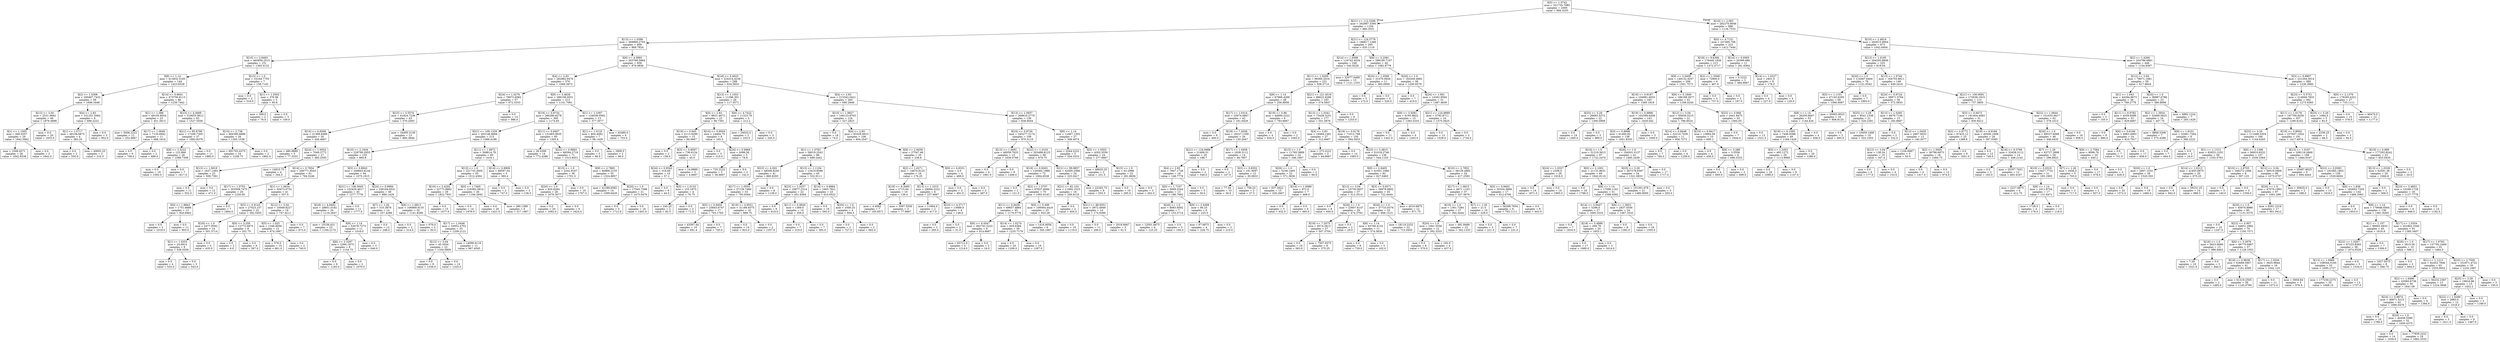 digraph Tree {
node [shape=box] ;
0 [label="X[5] <= 1.0742\nmse = 331735.7985\nsamples = 2000\nvalue = 994.3255"] ;
1 [label="X[21] <= 112.5296\nmse = 342887.3395\nsamples = 1104\nvalue = 880.3551"] ;
0 -> 1 [labeldistance=2.5, labelangle=45, headlabel="True"] ;
2 [label="X[13] <= 1.0396\nmse = 369869.2703\nsamples = 809\nvalue = 969.7824"] ;
1 -> 2 ;
3 [label="X[10] <= 2.8493\nmse = 465856.2515\nsamples = 151\nvalue = 1365.0132"] ;
2 -> 3 ;
4 [label="X[8] <= 1.14\nmse = 413832.5183\nsamples = 144\nvalue = 1423.6528"] ;
3 -> 4 ;
5 [label="X[2] <= 1.5308\nmse = 200467.7432\nsamples = 58\nvalue = 1696.3448"] ;
4 -> 5 ;
6 [label="X[12] <= 3.04\nmse = 2531.0662\nsamples = 49\nvalue = 1879.4898"] ;
5 -> 6 ;
7 [label="X[1] <= 1.1005\nmse = 940.0357\nsamples = 29\nvalue = 1842.5862"] ;
6 -> 7 ;
8 [label="mse = 1048.4571\nsamples = 26\nvalue = 1842.6538"] ;
7 -> 8 ;
9 [label="mse = 0.0\nsamples = 3\nvalue = 1842.0"] ;
7 -> 9 ;
10 [label="mse = 0.0\nsamples = 20\nvalue = 1933.0"] ;
6 -> 10 ;
11 [label="X[4] <= 2.83\nmse = 101251.5062\nsamples = 9\nvalue = 699.2222"] ;
5 -> 11 ;
12 [label="X[1] <= 1.0717\nmse = 48106.6875\nsamples = 4\nvalue = 383.25"] ;
11 -> 12 ;
13 [label="mse = 0.0\nsamples = 2\nvalue = 550.0"] ;
12 -> 13 ;
14 [label="mse = 40602.25\nsamples = 2\nvalue = 216.5"] ;
12 -> 14 ;
15 [label="mse = 0.0\nsamples = 5\nvalue = 952.0"] ;
11 -> 15 ;
16 [label="X[14] <= 0.8641\nmse = 473756.9113\nsamples = 86\nvalue = 1239.7442"] ;
4 -> 16 ;
17 [label="X[1] <= 1.088\nmse = 49105.8034\nsamples = 23\nvalue = 451.3913"] ;
16 -> 17 ;
18 [label="mse = 5006.2222\nsamples = 12\nvalue = 252.6667"] ;
17 -> 18 ;
19 [label="X[17] <= 1.0649\nmse = 7134.6942\nsamples = 11\nvalue = 668.1818"] ;
17 -> 19 ;
20 [label="mse = 0.0\nsamples = 9\nvalue = 708.0"] ;
19 -> 20 ;
21 [label="mse = 0.0\nsamples = 2\nvalue = 489.0"] ;
19 -> 21 ;
22 [label="X[23] <= 4.3669\nmse = 319055.9612\nsamples = 63\nvalue = 1527.5556"] ;
16 -> 22 ;
23 [label="X[21] <= 95.8799\nmse = 17206.7305\nsamples = 37\nvalue = 1683.8378"] ;
22 -> 23 ;
24 [label="X[9] <= 2.4222\nmse = 122.966\nsamples = 26\nvalue = 1598.7308"] ;
23 -> 24 ;
25 [label="mse = 0.0\nsamples = 19\nvalue = 1592.0"] ;
24 -> 25 ;
26 [label="mse = 0.0\nsamples = 7\nvalue = 1617.0"] ;
24 -> 26 ;
27 [label="mse = 0.0\nsamples = 11\nvalue = 1885.0"] ;
23 -> 27 ;
28 [label="X[10] <= 2.736\nmse = 664390.6686\nsamples = 26\nvalue = 1305.1538"] ;
22 -> 28 ;
29 [label="mse = 691763.4375\nsamples = 24\nvalue = 1258.75"] ;
28 -> 29 ;
30 [label="mse = 0.0\nsamples = 2\nvalue = 1862.0"] ;
28 -> 30 ;
31 [label="X[15] <= 1.0\nmse = 10164.7755\nsamples = 7\nvalue = 158.7143"] ;
3 -> 31 ;
32 [label="mse = 0.0\nsamples = 2\nvalue = 316.0"] ;
31 -> 32 ;
33 [label="X[1] <= 1.0502\nmse = 376.96\nsamples = 5\nvalue = 95.8"] ;
31 -> 33 ;
34 [label="mse = 289.0\nsamples = 2\nvalue = 76.0"] ;
33 -> 34 ;
35 [label="mse = 0.0\nsamples = 3\nvalue = 109.0"] ;
33 -> 35 ;
36 [label="X[6] <= 4.0993\nmse = 303768.5964\nsamples = 658\nvalue = 879.0836"] ;
2 -> 36 ;
37 [label="X[4] <= 2.83\nmse = 282862.9476\nsamples = 370\nvalue = 1069.3973"] ;
36 -> 37 ;
38 [label="X[24] <= 1.0276\nmse = 78672.6082\nsamples = 57\nvalue = 672.3333"] ;
37 -> 38 ;
39 [label="X[23] <= 5.5574\nmse = 61824.7236\nsamples = 43\nvalue = 570.2093"] ;
38 -> 39 ;
40 [label="X[14] <= 0.9268\nmse = 21368.8489\nsamples = 30\nvalue = 444.4667"] ;
39 -> 40 ;
41 [label="mse = 480.8889\nsamples = 3\nvalue = 77.3333"] ;
40 -> 41 ;
42 [label="X[24] <= 1.0054\nmse = 7049.3772\nsamples = 27\nvalue = 485.2593"] ;
40 -> 42 ;
43 [label="X[13] <= 1.0619\nmse = 1637.1493\nsamples = 23\nvalue = 509.7391"] ;
42 -> 43 ;
44 [label="mse = 0.0\nsamples = 11\nvalue = 552.0"] ;
43 -> 44 ;
45 [label="mse = 0.0\nsamples = 12\nvalue = 471.0"] ;
43 -> 45 ;
46 [label="mse = 14910.75\nsamples = 4\nvalue = 344.5"] ;
42 -> 46 ;
47 [label="mse = 34495.3136\nsamples = 13\nvalue = 860.3846"] ;
39 -> 47 ;
48 [label="mse = 0.0\nsamples = 14\nvalue = 986.0"] ;
38 -> 48 ;
49 [label="X[9] <= 3.4628\nmse = 286108.0031\nsamples = 313\nvalue = 1141.7061"] ;
37 -> 49 ;
50 [label="X[19] <= 0.9734\nmse = 266280.6278\nsamples = 300\nvalue = 1174.83"] ;
49 -> 50 ;
51 [label="X[21] <= 109.1329\nmse = 293146.8666\nsamples = 215\nvalue = 1088.4186"] ;
50 -> 51 ;
52 [label="X[10] <= 2.1834\nmse = 228799.2955\nsamples = 155\nvalue = 960.8"] ;
51 -> 52 ;
53 [label="X[14] <= 0.7854\nmse = 206771.9543\nsamples = 61\nvalue = 784.5246"] ;
52 -> 53 ;
54 [label="X[17] <= 1.0753\nmse = 203508.7475\nsamples = 20\nvalue = 1250.95"] ;
53 -> 54 ;
55 [label="X[0] <= 1.8843\nmse = 1751.6686\nsamples = 13\nvalue = 920.8462"] ;
54 -> 55 ;
56 [label="mse = 0.0\nsamples = 2\nvalue = 1019.0"] ;
55 -> 56 ;
57 [label="mse = 0.0\nsamples = 11\nvalue = 903.0"] ;
55 -> 57 ;
58 [label="mse = 0.0\nsamples = 7\nvalue = 1864.0"] ;
54 -> 58 ;
59 [label="X[1] <= 1.0634\nmse = 50473.0732\nsamples = 41\nvalue = 557.0"] ;
53 -> 59 ;
60 [label="X[3] <= 0.9143\nmse = 27023.157\nsamples = 22\nvalue = 392.5455"] ;
59 -> 60 ;
61 [label="X[20] <= 1.0\nmse = 2477.9592\nsamples = 14\nvalue = 501.5714"] ;
60 -> 61 ;
62 [label="X[1] <= 1.0353\nmse = 24.6914\nsamples = 9\nvalue = 538.5556"] ;
61 -> 62 ;
63 [label="mse = 0.0\nsamples = 4\nvalue = 533.0"] ;
62 -> 63 ;
64 [label="mse = 0.0\nsamples = 5\nvalue = 543.0"] ;
62 -> 64 ;
65 [label="mse = 0.0\nsamples = 5\nvalue = 435.0"] ;
61 -> 65 ;
66 [label="X[0] <= 3.259\nmse = 12772.6875\nsamples = 8\nvalue = 201.75"] ;
60 -> 66 ;
67 [label="mse = 0.0\nsamples = 2\nvalue = 6.0"] ;
66 -> 67 ;
68 [label="mse = 0.0\nsamples = 6\nvalue = 267.0"] ;
66 -> 68 ;
69 [label="X[12] <= 3.04\nmse = 10049.8227\nsamples = 19\nvalue = 747.4211"] ;
59 -> 69 ;
70 [label="X[5] <= 1.025\nmse = 1346.8056\nsamples = 12\nvalue = 674.1667"] ;
69 -> 70 ;
71 [label="mse = 576.0\nsamples = 10\nvalue = 661.0"] ;
70 -> 71 ;
72 [label="mse = 0.0\nsamples = 2\nvalue = 740.0"] ;
70 -> 72 ;
73 [label="mse = 0.0\nsamples = 7\nvalue = 873.0"] ;
69 -> 73 ;
74 [label="X[3] <= 0.8943\nmse = 209843.8144\nsamples = 94\nvalue = 1075.1915"] ;
52 -> 74 ;
75 [label="X[21] <= 106.5645\nmse = 102429.4617\nsamples = 45\nvalue = 1277.7778"] ;
74 -> 75 ;
76 [label="X[18] <= 4.8492\nmse = 28851.0182\nsamples = 34\nvalue = 1116.2647"] ;
75 -> 76 ;
77 [label="mse = 10156.431\nsamples = 23\nvalue = 1164.2174"] ;
76 -> 77 ;
78 [label="X[8] <= 1.14\nmse = 53078.7273\nsamples = 11\nvalue = 1016.0"] ;
76 -> 78 ;
79 [label="X[6] <= 2.3297\nmse = 2394.1875\nsamples = 8\nvalue = 1154.75"] ;
78 -> 79 ;
80 [label="mse = 0.0\nsamples = 6\nvalue = 1183.0"] ;
79 -> 80 ;
81 [label="mse = 0.0\nsamples = 2\nvalue = 1070.0"] ;
79 -> 81 ;
82 [label="mse = 0.0\nsamples = 3\nvalue = 646.0"] ;
78 -> 82 ;
83 [label="mse = 0.0\nsamples = 11\nvalue = 1777.0"] ;
75 -> 83 ;
84 [label="X[24] <= 0.9994\nmse = 236184.6531\nsamples = 49\nvalue = 889.1429"] ;
74 -> 84 ;
85 [label="X[7] <= 1.26\nmse = 533.3878\nsamples = 14\nvalue = 257.4286"] ;
84 -> 85 ;
86 [label="mse = 0.0\nsamples = 12\nvalue = 248.0"] ;
85 -> 86 ;
87 [label="mse = 0.0\nsamples = 2\nvalue = 314.0"] ;
85 -> 87 ;
88 [label="X[6] <= 1.6813\nmse = 106969.9135\nsamples = 35\nvalue = 1141.8286"] ;
84 -> 88 ;
89 [label="mse = 676.0\nsamples = 2\nvalue = 30.0"] ;
88 -> 89 ;
90 [label="X[17] <= 1.0448\nmse = 33952.4702\nsamples = 33\nvalue = 1209.2121"] ;
88 -> 90 ;
91 [label="X[12] <= 3.04\nmse = 45.3554\nsamples = 22\nvalue = 1330.0909"] ;
90 -> 91 ;
92 [label="mse = 0.0\nsamples = 8\nvalue = 1339.0"] ;
91 -> 92 ;
93 [label="mse = 0.0\nsamples = 14\nvalue = 1325.0"] ;
91 -> 93 ;
94 [label="mse = 14096.6116\nsamples = 11\nvalue = 967.4545"] ;
90 -> 94 ;
95 [label="X[11] <= 1.0872\nmse = 308614.79\nsamples = 60\nvalue = 1418.1"] ;
51 -> 95 ;
96 [label="X[15] <= 1.0\nmse = 221733.3005\nsamples = 55\nvalue = 1512.4364"] ;
95 -> 96 ;
97 [label="X[10] <= 2.4292\nmse = 22773.8882\nsamples = 29\nvalue = 1822.7931"] ;
96 -> 97 ;
98 [label="mse = 0.0\nsamples = 15\nvalue = 1677.0"] ;
97 -> 98 ;
99 [label="mse = 0.0\nsamples = 14\nvalue = 1979.0"] ;
97 -> 99 ;
100 [label="X[0] <= 1.7465\nmse = 216382.5814\nsamples = 26\nvalue = 1166.2692"] ;
96 -> 100 ;
101 [label="mse = 0.0\nsamples = 20\nvalue = 1421.0"] ;
100 -> 101 ;
102 [label="mse = 390.1389\nsamples = 6\nvalue = 317.1667"] ;
100 -> 102 ;
103 [label="X[14] <= 0.8906\nmse = 89597.04\nsamples = 5\nvalue = 380.4"] ;
95 -> 103 ;
104 [label="mse = 0.0\nsamples = 2\nvalue = 747.0"] ;
103 -> 104 ;
105 [label="mse = 0.0\nsamples = 3\nvalue = 136.0"] ;
103 -> 105 ;
106 [label="X[11] <= 0.9407\nmse = 131665.0635\nsamples = 85\nvalue = 1393.4"] ;
50 -> 106 ;
107 [label="mse = 26.5306\nsamples = 14\nvalue = 772.4286"] ;
106 -> 107 ;
108 [label="X[22] <= 0.9683\nmse = 66594.2718\nsamples = 71\nvalue = 1515.8451"] ;
106 -> 108 ;
109 [label="X[15] <= 1.0\nmse = 2242.9167\nsamples = 36\nvalue = 1701.5"] ;
108 -> 109 ;
110 [label="X[20] <= 1.0\nmse = 820.8284\nsamples = 26\nvalue = 1676.3077"] ;
109 -> 110 ;
111 [label="mse = 0.0\nsamples = 20\nvalue = 1692.0"] ;
110 -> 111 ;
112 [label="mse = 0.0\nsamples = 6\nvalue = 1624.0"] ;
110 -> 112 ;
113 [label="mse = 0.0\nsamples = 10\nvalue = 1767.0"] ;
109 -> 113 ;
114 [label="X[9] <= 2.7865\nmse = 60866.2155\nsamples = 35\nvalue = 1324.8857"] ;
108 -> 114 ;
115 [label="mse = 41289.6582\nsamples = 14\nvalue = 1099.6429"] ;
114 -> 115 ;
116 [label="X[20] <= 1.0\nmse = 17545.7596\nsamples = 21\nvalue = 1475.0476"] ;
114 -> 116 ;
117 [label="mse = 0.0\nsamples = 5\nvalue = 1712.0"] ;
116 -> 117 ;
118 [label="mse = 0.0\nsamples = 16\nvalue = 1401.0"] ;
116 -> 118 ;
119 [label="X[1] <= 1.1097\nmse = 134038.0592\nsamples = 13\nvalue = 377.3077"] ;
49 -> 119 ;
120 [label="X[1] <= 1.0133\nmse = 804.4082\nsamples = 7\nvalue = 98.1429"] ;
119 -> 120 ;
121 [label="mse = 0.0\nsamples = 5\nvalue = 99.0"] ;
120 -> 121 ;
122 [label="mse = 2809.0\nsamples = 2\nvalue = 96.0"] ;
120 -> 122 ;
123 [label="mse = 92480.0\nsamples = 6\nvalue = 703.0"] ;
119 -> 123 ;
124 [label="X[18] <= 5.4625\nmse = 224314.4236\nsamples = 288\nvalue = 634.5833"] ;
36 -> 124 ;
125 [label="X[13] <= 1.1053\nmse = 11296.301\nsamples = 28\nvalue = 117.3571"] ;
124 -> 125 ;
126 [label="X[4] <= 2.83\nmse = 8931.4972\nsamples = 23\nvalue = 96.7391"] ;
125 -> 126 ;
127 [label="X[19] <= 0.945\nmse = 2113.9289\nsamples = 15\nvalue = 60.0667"] ;
126 -> 127 ;
128 [label="mse = 0.0\nsamples = 2\nvalue = 158.0"] ;
127 -> 128 ;
129 [label="X[3] <= 0.8597\nmse = 736.6154\nsamples = 13\nvalue = 45.0"] ;
127 -> 129 ;
130 [label="X[24] <= 0.9542\nmse = 318.69\nsamples = 10\nvalue = 57.1"] ;
129 -> 130 ;
131 [label="mse = 0.0\nsamples = 6\nvalue = 44.0"] ;
130 -> 131 ;
132 [label="X[5] <= 1.0133\nmse = 153.1875\nsamples = 4\nvalue = 76.75"] ;
130 -> 132 ;
133 [label="mse = 240.25\nsamples = 2\nvalue = 82.5"] ;
132 -> 133 ;
134 [label="mse = 0.0\nsamples = 2\nvalue = 71.0"] ;
132 -> 134 ;
135 [label="mse = 14.8889\nsamples = 3\nvalue = 4.6667"] ;
129 -> 135 ;
136 [label="X[14] <= 0.9054\nmse = 14464.75\nsamples = 8\nvalue = 165.5"] ;
126 -> 136 ;
137 [label="mse = 0.0\nsamples = 3\nvalue = 310.0"] ;
136 -> 137 ;
138 [label="X[24] <= 0.9968\nmse = 3098.56\nsamples = 5\nvalue = 78.8"] ;
136 -> 138 ;
139 [label="mse = 720.2222\nsamples = 3\nvalue = 36.6667"] ;
138 -> 139 ;
140 [label="mse = 9.0\nsamples = 2\nvalue = 142.0"] ;
138 -> 140 ;
141 [label="X[6] <= 4.7422\nmse = 11223.76\nsamples = 5\nvalue = 212.2"] ;
125 -> 141 ;
142 [label="mse = 24025.0\nsamples = 2\nvalue = 163.0"] ;
141 -> 142 ;
143 [label="mse = 0.0\nsamples = 3\nvalue = 245.0"] ;
141 -> 143 ;
144 [label="X[4] <= 2.83\nmse = 215342.0421\nsamples = 260\nvalue = 690.2846"] ;
124 -> 144 ;
145 [label="X[10] <= 1.9827\nmse = 106123.6703\nsamples = 124\nvalue = 527.2823"] ;
144 -> 145 ;
146 [label="mse = 0.0\nsamples = 18\nvalue = 74.0"] ;
145 -> 146 ;
147 [label="X[4] <= 2.83\nmse = 83329.6615\nsamples = 106\nvalue = 604.2547"] ;
145 -> 147 ;
148 [label="X[1] <= 1.0783\nmse = 58019.2543\nsamples = 86\nvalue = 689.2442"] ;
147 -> 148 ;
149 [label="X[23] <= 4.002\nmse = 48508.8245\nsamples = 41\nvalue = 860.8293"] ;
148 -> 149 ;
150 [label="X[17] <= 1.0555\nmse = 37129.7466\nsamples = 33\nvalue = 793.6364"] ;
149 -> 150 ;
151 [label="X[5] <= 0.9454\nmse = 25843.6747\nsamples = 17\nvalue = 703.1765"] ;
150 -> 151 ;
152 [label="mse = 43597.44\nsamples = 10\nvalue = 691.4"] ;
151 -> 152 ;
153 [label="mse = 0.0\nsamples = 7\nvalue = 720.0"] ;
151 -> 153 ;
154 [label="X[19] <= 0.9551\nmse = 31188.9375\nsamples = 16\nvalue = 889.75"] ;
150 -> 154 ;
155 [label="mse = 0.0\nsamples = 14\nvalue = 823.0"] ;
154 -> 155 ;
156 [label="mse = 0.0\nsamples = 2\nvalue = 1357.0"] ;
154 -> 156 ;
157 [label="mse = 0.0\nsamples = 8\nvalue = 1138.0"] ;
149 -> 157 ;
158 [label="X[13] <= 1.1104\nmse = 15419.8588\nsamples = 45\nvalue = 532.9111"] ;
148 -> 158 ;
159 [label="X[23] <= 1.0257\nmse = 16877.2314\nsamples = 22\nvalue = 451.6364"] ;
158 -> 159 ;
160 [label="mse = 0.0\nsamples = 8\nvalue = 619.0"] ;
159 -> 160 ;
161 [label="X[11] <= 0.9926\nmse = 1369.0\nsamples = 14\nvalue = 356.0"] ;
159 -> 161 ;
162 [label="mse = 0.0\nsamples = 7\nvalue = 319.0"] ;
161 -> 162 ;
163 [label="mse = 0.0\nsamples = 7\nvalue = 393.0"] ;
161 -> 163 ;
164 [label="X[14] <= 0.8884\nmse = 1663.7921\nsamples = 23\nvalue = 610.6522"] ;
158 -> 164 ;
165 [label="mse = 0.0\nsamples = 19\nvalue = 593.0"] ;
164 -> 165 ;
166 [label="X[20] <= 1.0\nmse = 1056.25\nsamples = 4\nvalue = 694.5"] ;
164 -> 166 ;
167 [label="mse = 0.0\nsamples = 2\nvalue = 727.0"] ;
166 -> 167 ;
168 [label="mse = 0.0\nsamples = 2\nvalue = 662.0"] ;
166 -> 168 ;
169 [label="X[9] <= 2.9459\nmse = 27547.46\nsamples = 20\nvalue = 238.8"] ;
147 -> 169 ;
170 [label="X[2] <= 1.6271\nmse = 14870.8125\nsamples = 16\nvalue = 176.25"] ;
169 -> 170 ;
171 [label="X[18] <= 8.3065\nmse = 2715.64\nsamples = 10\nvalue = 139.4"] ;
170 -> 171 ;
172 [label="mse = 4.4082\nsamples = 7\nvalue = 165.8571"] ;
171 -> 172 ;
173 [label="mse = 3597.5556\nsamples = 3\nvalue = 77.6667"] ;
171 -> 173 ;
174 [label="X[13] <= 1.1015\nmse = 29094.2222\nsamples = 6\nvalue = 237.6667"] ;
170 -> 174 ;
175 [label="mse = 11664.0\nsamples = 2\nvalue = 417.0"] ;
174 -> 175 ;
176 [label="X[23] <= 4.5717\nmse = 13689.0\nsamples = 4\nvalue = 148.0"] ;
174 -> 176 ;
177 [label="mse = 0.0\nsamples = 2\nvalue = 265.0"] ;
176 -> 177 ;
178 [label="mse = 0.0\nsamples = 2\nvalue = 31.0"] ;
176 -> 178 ;
179 [label="X[0] <= 4.8331\nmse = 4.0\nsamples = 4\nvalue = 489.0"] ;
169 -> 179 ;
180 [label="mse = 0.0\nsamples = 2\nvalue = 491.0"] ;
179 -> 180 ;
181 [label="mse = 0.0\nsamples = 2\nvalue = 487.0"] ;
179 -> 181 ;
182 [label="X[13] <= 1.0937\nmse = 268610.2776\nsamples = 136\nvalue = 838.9044"] ;
144 -> 182 ;
183 [label="X[24] <= 0.9726\nmse = 245277.5174\nsamples = 109\nvalue = 970.3119"] ;
182 -> 183 ;
184 [label="X[13] <= 1.0691\nmse = 46059.7633\nsamples = 13\nvalue = 1639.0769"] ;
183 -> 184 ;
185 [label="mse = 0.0\nsamples = 4\nvalue = 1961.0"] ;
184 -> 185 ;
186 [label="mse = 0.0\nsamples = 9\nvalue = 1496.0"] ;
184 -> 186 ;
187 [label="X[22] <= 1.0103\nmse = 203488.8125\nsamples = 96\nvalue = 879.75"] ;
183 -> 187 ;
188 [label="X[19] <= 0.9263\nmse = 120562.1989\nsamples = 72\nvalue = 1064.6528"] ;
187 -> 188 ;
189 [label="mse = 0.0\nsamples = 2\nvalue = 121.0"] ;
188 -> 189 ;
190 [label="X[2] <= 1.5707\nmse = 97837.6084\nsamples = 70\nvalue = 1091.6143"] ;
188 -> 190 ;
191 [label="X[11] <= 0.9436\nmse = 69657.4884\nsamples = 45\nvalue = 1179.5778"] ;
190 -> 191 ;
192 [label="X[6] <= 4.5047\nmse = 362742.2222\nsamples = 6\nvalue = 814.6667"] ;
191 -> 192 ;
193 [label="mse = 65712.0\nsamples = 4\nvalue = 1214.0"] ;
192 -> 193 ;
194 [label="mse = 0.0\nsamples = 2\nvalue = 16.0"] ;
192 -> 194 ;
195 [label="X[14] <= 1.0274\nmse = 929.6384\nsamples = 39\nvalue = 1235.7179"] ;
191 -> 195 ;
196 [label="mse = 0.0\nsamples = 20\nvalue = 1206.0"] ;
195 -> 196 ;
197 [label="mse = 0.0\nsamples = 19\nvalue = 1267.0"] ;
195 -> 197 ;
198 [label="X[0] <= 5.499\nmse = 109564.4416\nsamples = 25\nvalue = 933.28"] ;
190 -> 198 ;
199 [label="mse = 1416.8056\nsamples = 6\nvalue = 345.1667"] ;
198 -> 199 ;
200 [label="mse = 0.0\nsamples = 19\nvalue = 1119.0"] ;
198 -> 200 ;
201 [label="X[21] <= 99.9857\nmse = 42000.2066\nsamples = 24\nvalue = 325.0417"] ;
187 -> 201 ;
202 [label="X[21] <= 82.103\nmse = 11994.1523\nsamples = 16\nvalue = 209.8125"] ;
201 -> 202 ;
203 [label="mse = 0.0\nsamples = 2\nvalue = 454.0"] ;
202 -> 203 ;
204 [label="X[21] <= 88.6551\nmse = 3972.4949\nsamples = 14\nvalue = 174.9286"] ;
202 -> 204 ;
205 [label="mse = 0.0\nsamples = 11\nvalue = 206.0"] ;
204 -> 205 ;
206 [label="mse = 2018.6667\nsamples = 3\nvalue = 61.0"] ;
204 -> 206 ;
207 [label="mse = 22345.75\nsamples = 8\nvalue = 555.5"] ;
201 -> 207 ;
208 [label="X[8] <= 1.14\nmse = 11667.1303\nsamples = 27\nvalue = 308.4074"] ;
182 -> 208 ;
209 [label="mse = 2544.2222\nsamples = 3\nvalue = 554.3333"] ;
208 -> 209 ;
210 [label="X[5] <= 1.0503\nmse = 4302.5556\nsamples = 24\nvalue = 277.6667"] ;
208 -> 210 ;
211 [label="mse = 48620.25\nsamples = 2\nvalue = 231.5"] ;
210 -> 211 ;
212 [label="X[15] <= 1.0\nmse = 62.2996\nsamples = 22\nvalue = 281.8636"] ;
210 -> 212 ;
213 [label="mse = 0.0\nsamples = 19\nvalue = 285.0"] ;
212 -> 213 ;
214 [label="mse = 0.0\nsamples = 3\nvalue = 262.0"] ;
212 -> 214 ;
215 [label="X[21] <= 124.5778\nmse = 186817.1366\nsamples = 295\nvalue = 635.1119"] ;
1 -> 215 ;
216 [label="X[14] <= 1.0596\nmse = 116742.4534\nsamples = 246\nvalue = 545.9228"] ;
215 -> 216 ;
217 [label="X[11] <= 1.0209\nmse = 99360.2016\nsamples = 231\nvalue = 508.5714"] ;
216 -> 217 ;
218 [label="X[8] <= 1.14\nmse = 67968.4266\nsamples = 48\nvalue = 256.8958"] ;
217 -> 218 ;
219 [label="X[17] <= 1.0314\nmse = 25974.0867\nsamples = 42\nvalue = 181.6429"] ;
218 -> 219 ;
220 [label="mse = 0.0\nsamples = 8\nvalue = 400.0"] ;
219 -> 220 ;
221 [label="X[18] <= 7.4556\nmse = 18227.1358\nsamples = 34\nvalue = 130.2647"] ;
219 -> 221 ;
222 [label="X[21] <= 124.0986\nmse = 21406.51\nsamples = 20\nvalue = 188.7"] ;
221 -> 222 ;
223 [label="X[4] <= 2.83\nmse = 7847.1728\nsamples = 18\nvalue = 148.7778"] ;
222 -> 223 ;
224 [label="X[0] <= 1.7107\nmse = 5669.2544\nsamples = 13\nvalue = 186.7692"] ;
223 -> 224 ;
225 [label="X[26] <= 1.0\nmse = 8083.9592\nsamples = 7\nvalue = 153.5714"] ;
224 -> 225 ;
226 [label="mse = 12001.6875\nsamples = 4\nvalue = 123.25"] ;
225 -> 226 ;
227 [label="mse = 0.0\nsamples = 3\nvalue = 194.0"] ;
225 -> 227 ;
228 [label="X[9] <= 2.4368\nmse = 66.25\nsamples = 6\nvalue = 225.5"] ;
224 -> 228 ;
229 [label="mse = 67.6875\nsamples = 4\nvalue = 228.75"] ;
228 -> 229 ;
230 [label="mse = 0.0\nsamples = 2\nvalue = 219.0"] ;
228 -> 230 ;
231 [label="mse = 0.0\nsamples = 5\nvalue = 50.0"] ;
223 -> 231 ;
232 [label="mse = 0.0\nsamples = 2\nvalue = 548.0"] ;
222 -> 232 ;
233 [label="X[17] <= 1.0458\nmse = 1838.3112\nsamples = 14\nvalue = 46.7857"] ;
221 -> 233 ;
234 [label="mse = 0.0\nsamples = 2\nvalue = 147.0"] ;
233 -> 234 ;
235 [label="X[3] <= 0.8352\nmse = 191.9097\nsamples = 12\nvalue = 30.0833"] ;
233 -> 235 ;
236 [label="mse = 77.44\nsamples = 10\nvalue = 30.6"] ;
235 -> 236 ;
237 [label="mse = 756.25\nsamples = 2\nvalue = 27.5"] ;
235 -> 237 ;
238 [label="X[19] <= 0.96\nmse = 44800.2222\nsamples = 6\nvalue = 783.6667"] ;
218 -> 238 ;
239 [label="mse = 0.0\nsamples = 4\nvalue = 634.0"] ;
238 -> 239 ;
240 [label="mse = 0.0\nsamples = 2\nvalue = 1083.0"] ;
238 -> 240 ;
241 [label="X[21] <= 121.4516\nmse = 86622.4286\nsamples = 183\nvalue = 574.5847"] ;
217 -> 241 ;
242 [label="X[13] <= 1.0341\nmse = 73428.3101\nsamples = 177\nvalue = 551.5876"] ;
241 -> 242 ;
243 [label="X[4] <= 2.83\nmse = 19484.1481\nsamples = 27\nvalue = 312.6667"] ;
242 -> 243 ;
244 [label="X[15] <= 1.0\nmse = 11785.3889\nsamples = 24\nvalue = 346.1667"] ;
243 -> 244 ;
245 [label="X[26] <= 1.0\nmse = 5238.1405\nsamples = 22\nvalue = 371.3636"] ;
244 -> 245 ;
246 [label="mse = 837.2622\nsamples = 15\nvalue = 326.2667"] ;
245 -> 246 ;
247 [label="X[14] <= 1.0089\nmse = 972.0\nsamples = 7\nvalue = 468.0"] ;
245 -> 247 ;
248 [label="mse = 0.0\nsamples = 3\nvalue = 432.0"] ;
247 -> 248 ;
249 [label="mse = 0.0\nsamples = 4\nvalue = 495.0"] ;
247 -> 249 ;
250 [label="mse = 0.0\nsamples = 2\nvalue = 69.0"] ;
244 -> 250 ;
251 [label="mse = 272.2222\nsamples = 3\nvalue = 44.6667"] ;
243 -> 251 ;
252 [label="X[19] <= 0.9176\nmse = 71013.788\nsamples = 150\nvalue = 594.5933"] ;
242 -> 252 ;
253 [label="mse = 0.0\nsamples = 14\nvalue = 1085.0"] ;
252 -> 253 ;
254 [label="X[23] <= 3.4815\nmse = 51018.2746\nsamples = 136\nvalue = 544.1103"] ;
252 -> 254 ;
255 [label="X[9] <= 2.8405\nmse = 41931.1066\nsamples = 82\nvalue = 627.6463"] ;
254 -> 255 ;
256 [label="X[12] <= 3.04\nmse = 23730.0657\nsamples = 37\nvalue = 512.3514"] ;
255 -> 256 ;
257 [label="mse = 0.0\nsamples = 8\nvalue = 650.0"] ;
256 -> 257 ;
258 [label="X[26] <= 1.0\nmse = 23607.6147\nsamples = 29\nvalue = 474.3793"] ;
256 -> 258 ;
259 [label="X[18] <= 7.2075\nmse = 9574.3813\nsamples = 27\nvalue = 507.3704"] ;
258 -> 259 ;
260 [label="mse = 0.0\nsamples = 19\nvalue = 563.0"] ;
259 -> 260 ;
261 [label="mse = 7507.9375\nsamples = 8\nvalue = 375.25"] ;
259 -> 261 ;
262 [label="mse = 0.0\nsamples = 2\nvalue = 29.0"] ;
258 -> 262 ;
263 [label="X[3] <= 0.9371\nmse = 36979.9802\nsamples = 45\nvalue = 722.4444"] ;
255 -> 263 ;
264 [label="X[26] <= 1.0\nmse = 37733.0376\nsamples = 33\nvalue = 668.1515"] ;
263 -> 264 ;
265 [label="X[8] <= 1.14\nmse = 63766.4132\nsamples = 11\nvalue = 574.3636"] ;
264 -> 265 ;
266 [label="mse = 0.0\nsamples = 8\nvalue = 729.0"] ;
265 -> 266 ;
267 [label="mse = 0.0\nsamples = 3\nvalue = 162.0"] ;
265 -> 267 ;
268 [label="mse = 18119.2252\nsamples = 22\nvalue = 715.0455"] ;
264 -> 268 ;
269 [label="mse = 4510.6875\nsamples = 12\nvalue = 871.75"] ;
263 -> 269 ;
270 [label="X[10] <= 2.7852\nmse = 38129.4883\nsamples = 54\nvalue = 417.2593"] ;
254 -> 270 ;
271 [label="X[17] <= 1.0815\nmse = 4671.1103\nsamples = 37\nvalue = 327.5676"] ;
270 -> 271 ;
272 [label="X[16] <= 1.0\nmse = 1361.7284\nsamples = 27\nvalue = 364.4444"] ;
271 -> 272 ;
273 [label="X[20] <= 1.0\nmse = 1061.5556\nsamples = 12\nvalue = 392.3333"] ;
272 -> 273 ;
274 [label="mse = 0.0\nsamples = 8\nvalue = 370.0"] ;
273 -> 274 ;
275 [label="mse = 192.0\nsamples = 4\nvalue = 437.0"] ;
273 -> 275 ;
276 [label="mse = 481.8489\nsamples = 15\nvalue = 342.1333"] ;
272 -> 276 ;
277 [label="X[7] <= 1.26\nmse = 21.0\nsamples = 10\nvalue = 228.0"] ;
271 -> 277 ;
278 [label="mse = 0.0\nsamples = 3\nvalue = 221.0"] ;
277 -> 278 ;
279 [label="mse = 0.0\nsamples = 7\nvalue = 231.0"] ;
277 -> 279 ;
280 [label="X[3] <= 0.9402\nmse = 55334.3668\nsamples = 17\nvalue = 612.4706"] ;
270 -> 280 ;
281 [label="mse = 56298.7654\nsamples = 9\nvalue = 763.1111"] ;
280 -> 281 ;
282 [label="mse = 0.0\nsamples = 8\nvalue = 443.0"] ;
280 -> 282 ;
283 [label="mse = 0.0\nsamples = 6\nvalue = 1253.0"] ;
241 -> 283 ;
284 [label="mse = 32077.0489\nsamples = 15\nvalue = 1121.1333"] ;
216 -> 284 ;
285 [label="X[9] <= 3.2581\nmse = 298190.7197\nsamples = 49\nvalue = 1082.8776"] ;
215 -> 285 ;
286 [label="X[24] <= 1.0569\nmse = 31070.0826\nsamples = 11\nvalue = 365.0909"] ;
285 -> 286 ;
287 [label="mse = 0.0\nsamples = 5\nvalue = 172.0"] ;
286 -> 287 ;
288 [label="mse = 0.0\nsamples = 6\nvalue = 526.0"] ;
286 -> 288 ;
289 [label="X[20] <= 1.0\nmse = 183200.4882\nsamples = 38\nvalue = 1290.6579"] ;
285 -> 289 ;
290 [label="mse = 0.0\nsamples = 7\nvalue = 419.0"] ;
289 -> 290 ;
291 [label="X[24] <= 1.061\nmse = 14262.9594\nsamples = 31\nvalue = 1487.4839"] ;
289 -> 291 ;
292 [label="X[9] <= 3.5081\nmse = 6195.9822\nsamples = 15\nvalue = 1393.5333"] ;
291 -> 292 ;
293 [label="mse = 0.0\nsamples = 11\nvalue = 1441.0"] ;
292 -> 293 ;
294 [label="mse = 0.0\nsamples = 4\nvalue = 1263.0"] ;
292 -> 294 ;
295 [label="X[21] <= 124.9889\nmse = 5792.8711\nsamples = 16\nvalue = 1575.5625"] ;
291 -> 295 ;
296 [label="mse = 0.0\nsamples = 13\nvalue = 1539.0"] ;
295 -> 296 ;
297 [label="mse = 0.0\nsamples = 3\nvalue = 1734.0"] ;
295 -> 297 ;
298 [label="X[10] <= 2.063\nmse = 282270.9046\nsamples = 896\nvalue = 1134.7533"] ;
0 -> 298 [labeldistance=2.5, labelangle=-45, headlabel="False"] ;
299 [label="X[0] <= 4.7151\nmse = 237495.706\nsamples = 223\nvalue = 1412.7444"] ;
298 -> 299 ;
300 [label="X[18] <= 9.6306\nmse = 176440.1926\nsamples = 212\nvalue = 1472.4717"] ;
299 -> 300 ;
301 [label="X[9] <= 3.0409\nmse = 149152.4557\nsamples = 206\nvalue = 1501.7573"] ;
300 -> 301 ;
302 [label="X[19] <= 0.9187\nmse = 104981.6033\nsamples = 165\nvalue = 1585.1818"] ;
301 -> 302 ;
303 [label="X[25] <= 3.29\nmse = 26683.5372\nsamples = 22\nvalue = 1300.0909"] ;
302 -> 303 ;
304 [label="mse = 0.0\nsamples = 19\nvalue = 1365.0"] ;
303 -> 304 ;
305 [label="mse = 0.0\nsamples = 3\nvalue = 889.0"] ;
303 -> 305 ;
306 [label="X[19] <= 0.9896\nmse = 102599.6206\nsamples = 143\nvalue = 1629.042"] ;
302 -> 306 ;
307 [label="X[3] <= 0.8998\nmse = 91460.82\nsamples = 138\nvalue = 1651.8333"] ;
306 -> 307 ;
308 [label="X[16] <= 1.0\nmse = 31219.3615\nsamples = 97\nvalue = 1722.2474"] ;
307 -> 308 ;
309 [label="X[24] <= 1.0327\nmse = 2209.0\nsamples = 28\nvalue = 1918.0"] ;
308 -> 309 ;
310 [label="mse = 0.0\nsamples = 14\nvalue = 1871.0"] ;
309 -> 310 ;
311 [label="mse = 0.0\nsamples = 14\nvalue = 1965.0"] ;
309 -> 311 ;
312 [label="X[0] <= 2.1001\nmse = 21131.8631\nsamples = 69\nvalue = 1642.8116"] ;
308 -> 312 ;
313 [label="mse = 0.0\nsamples = 18\nvalue = 1798.0"] ;
312 -> 313 ;
314 [label="X[8] <= 1.14\nmse = 17090.1161\nsamples = 51\nvalue = 1588.0392"] ;
312 -> 314 ;
315 [label="X[14] <= 0.9447\nmse = 5296.0\nsamples = 27\nvalue = 1695.3333"] ;
314 -> 315 ;
316 [label="mse = 0.0\nsamples = 7\nvalue = 1816.0"] ;
315 -> 316 ;
317 [label="X[18] <= 5.4886\nmse = 269.79\nsamples = 20\nvalue = 1653.1"] ;
315 -> 317 ;
318 [label="mse = 0.0\nsamples = 17\nvalue = 1660.0"] ;
317 -> 318 ;
319 [label="mse = 0.0\nsamples = 3\nvalue = 1614.0"] ;
317 -> 319 ;
320 [label="X[6] <= 1.3653\nmse = 2837.5556\nsamples = 24\nvalue = 1467.3333"] ;
314 -> 320 ;
321 [label="mse = 0.0\nsamples = 8\nvalue = 1392.0"] ;
320 -> 321 ;
322 [label="mse = 0.0\nsamples = 16\nvalue = 1505.0"] ;
320 -> 322 ;
323 [label="X[26] <= 1.0\nmse = 194501.0137\nsamples = 41\nvalue = 1485.2439"] ;
307 -> 323 ;
324 [label="X[25] <= 3.29\nmse = 267278.6597\nsamples = 24\nvalue = 1321.0833"] ;
323 -> 324 ;
325 [label="mse = 101361.678\nsamples = 21\nvalue = 1480.8095"] ;
324 -> 325 ;
326 [label="mse = 0.0\nsamples = 3\nvalue = 203.0"] ;
324 -> 326 ;
327 [label="mse = 0.0\nsamples = 17\nvalue = 1717.0"] ;
323 -> 327 ;
328 [label="mse = 0.0\nsamples = 5\nvalue = 1000.0"] ;
306 -> 328 ;
329 [label="X[6] <= 5.1849\nmse = 186188.2677\nsamples = 41\nvalue = 1166.0244"] ;
301 -> 329 ;
330 [label="X[12] <= 3.04\nmse = 65656.5215\nsamples = 21\nvalue = 786.9524"] ;
329 -> 330 ;
331 [label="X[14] <= 0.8448\nmse = 52210.7438\nsamples = 11\nvalue = 956.7273"] ;
330 -> 331 ;
332 [label="mse = 0.0\nsamples = 7\nvalue = 784.0"] ;
331 -> 332 ;
333 [label="mse = 0.0\nsamples = 4\nvalue = 1259.0"] ;
331 -> 333 ;
334 [label="X[19] <= 0.9417\nmse = 13864.56\nsamples = 10\nvalue = 600.2"] ;
330 -> 334 ;
335 [label="mse = 0.0\nsamples = 4\nvalue = 456.0"] ;
334 -> 335 ;
336 [label="X[9] <= 3.288\nmse = 3.5556\nsamples = 6\nvalue = 696.3333"] ;
334 -> 336 ;
337 [label="mse = 0.0\nsamples = 4\nvalue = 695.0"] ;
336 -> 337 ;
338 [label="mse = 0.0\nsamples = 2\nvalue = 699.0"] ;
336 -> 338 ;
339 [label="X[22] <= 0.968\nmse = 3441.8475\nsamples = 20\nvalue = 1564.05"] ;
329 -> 339 ;
340 [label="mse = 0.0\nsamples = 7\nvalue = 1644.0"] ;
339 -> 340 ;
341 [label="mse = 0.0\nsamples = 13\nvalue = 1521.0"] ;
339 -> 341 ;
342 [label="X[2] <= 1.5568\nmse = 72900.0\nsamples = 6\nvalue = 467.0"] ;
300 -> 342 ;
343 [label="mse = 0.0\nsamples = 3\nvalue = 737.0"] ;
342 -> 343 ;
344 [label="mse = 0.0\nsamples = 3\nvalue = 197.0"] ;
342 -> 344 ;
345 [label="X[14] <= 0.9565\nmse = 20399.686\nsamples = 11\nvalue = 261.6364"] ;
299 -> 345 ;
346 [label="mse = 0.2222\nsamples = 3\nvalue = 484.6667"] ;
345 -> 346 ;
347 [label="X[14] <= 1.0227\nmse = 2401.0\nsamples = 8\nvalue = 178.0"] ;
345 -> 347 ;
348 [label="mse = 0.0\nsamples = 4\nvalue = 227.0"] ;
347 -> 348 ;
349 [label="mse = 0.0\nsamples = 4\nvalue = 129.0"] ;
347 -> 349 ;
350 [label="X[10] <= 2.4819\nmse = 263015.9004\nsamples = 673\nvalue = 1042.6404"] ;
298 -> 350 ;
351 [label="X[13] <= 1.0195\nmse = 204293.8606\nsamples = 225\nvalue = 819.04"] ;
350 -> 351 ;
352 [label="X[20] <= 1.0\nmse = 114567.6404\nsamples = 76\nvalue = 1151.9342"] ;
351 -> 352 ;
353 [label="X[5] <= 1.1101\nmse = 47145.6295\nsamples = 69\nvalue = 1066.6087"] ;
352 -> 353 ;
354 [label="X[8] <= 1.14\nmse = 26200.6607\nsamples = 53\nvalue = 1144.434"] ;
353 -> 354 ;
355 [label="X[18] <= 6.1565\nmse = 7446.9388\nsamples = 49\nvalue = 1184.1429"] ;
354 -> 355 ;
356 [label="X[5] <= 1.1053\nmse = 493.1272\nsamples = 29\nvalue = 1113.8966"] ;
355 -> 356 ;
357 [label="mse = 0.0\nsamples = 20\nvalue = 1099.0"] ;
356 -> 357 ;
358 [label="mse = 0.0\nsamples = 9\nvalue = 1147.0"] ;
356 -> 358 ;
359 [label="mse = 0.0\nsamples = 20\nvalue = 1286.0"] ;
355 -> 359 ;
360 [label="mse = 0.0\nsamples = 4\nvalue = 658.0"] ;
354 -> 360 ;
361 [label="mse = 30003.9023\nsamples = 16\nvalue = 808.8125"] ;
353 -> 361 ;
362 [label="mse = 0.0\nsamples = 7\nvalue = 1993.0"] ;
352 -> 362 ;
363 [label="X[13] <= 1.0744\nmse = 164703.8611\nsamples = 149\nvalue = 649.2416"] ;
351 -> 363 ;
364 [label="X[24] <= 0.9724\nmse = 38871.5764\nsamples = 36\nvalue = 372.5833"] ;
363 -> 364 ;
365 [label="X[25] <= 3.29\nmse = 9541.1338\nsamples = 21\nvalue = 520.2381"] ;
364 -> 365 ;
366 [label="mse = 0.0\nsamples = 2\nvalue = 493.0"] ;
365 -> 366 ;
367 [label="mse = 10459.1468\nsamples = 19\nvalue = 523.1053"] ;
365 -> 367 ;
368 [label="X[13] <= 1.0295\nmse = 6679.7156\nsamples = 15\nvalue = 165.8667"] ;
364 -> 368 ;
369 [label="mse = 0.0\nsamples = 2\nvalue = 332.0"] ;
368 -> 369 ;
370 [label="X[13] <= 1.0459\nmse = 2807.9053\nsamples = 13\nvalue = 140.3077"] ;
368 -> 370 ;
371 [label="X[12] <= 3.04\nmse = 138.24\nsamples = 10\nvalue = 167.4"] ;
370 -> 371 ;
372 [label="mse = 0.0\nsamples = 6\nvalue = 177.0"] ;
371 -> 372 ;
373 [label="mse = 0.0\nsamples = 4\nvalue = 153.0"] ;
371 -> 373 ;
374 [label="mse = 1104.6667\nsamples = 3\nvalue = 50.0"] ;
370 -> 374 ;
375 [label="X[21] <= 100.9091\nmse = 172639.1915\nsamples = 113\nvalue = 737.3805"] ;
363 -> 375 ;
376 [label="X[3] <= 0.9473\nmse = 191404.4083\nsamples = 51\nvalue = 930.9412"] ;
375 -> 376 ;
377 [label="X[3] <= 0.8772\nmse = 97425.12\nsamples = 25\nvalue = 1288.6"] ;
376 -> 377 ;
378 [label="X[2] <= 1.5855\nmse = 36796.6875\nsamples = 16\nvalue = 1084.75"] ;
377 -> 378 ;
379 [label="mse = 0.0\nsamples = 4\nvalue = 1417.0"] ;
378 -> 379 ;
380 [label="mse = 0.0\nsamples = 12\nvalue = 974.0"] ;
378 -> 380 ;
381 [label="mse = 0.0\nsamples = 9\nvalue = 1651.0"] ;
377 -> 381 ;
382 [label="X[18] <= 6.9184\nmse = 40500.1908\nsamples = 26\nvalue = 587.0385"] ;
376 -> 382 ;
383 [label="mse = 0.0\nsamples = 12\nvalue = 749.0"] ;
382 -> 383 ;
384 [label="X[18] <= 9.3766\nmse = 33458.3112\nsamples = 14\nvalue = 448.2143"] ;
382 -> 384 ;
385 [label="mse = 0.0\nsamples = 2\nvalue = 183.0"] ;
384 -> 385 ;
386 [label="mse = 25357.7431\nsamples = 12\nvalue = 492.4167"] ;
384 -> 386 ;
387 [label="X[22] <= 1.0644\nmse = 101033.9417\nsamples = 62\nvalue = 578.1613"] ;
375 -> 387 ;
388 [label="X[26] <= 1.0\nmse = 68537.6068\nsamples = 46\nvalue = 446.0435"] ;
387 -> 388 ;
389 [label="X[7] <= 1.26\nmse = 63727.2899\nsamples = 26\nvalue = 296.6923"] ;
388 -> 389 ;
390 [label="X[19] <= 0.9319\nmse = 13427.7732\nsamples = 21\nvalue = 185.1905"] ;
389 -> 390 ;
391 [label="mse = 2227.6875\nsamples = 4\nvalue = 412.75"] ;
390 -> 391 ;
392 [label="X[8] <= 1.14\nmse = 1011.8754\nsamples = 17\nvalue = 131.6471"] ;
390 -> 392 ;
393 [label="mse = 1728.0\nsamples = 4\nvalue = 176.0"] ;
392 -> 393 ;
394 [label="mse = 0.0\nsamples = 13\nvalue = 118.0"] ;
392 -> 394 ;
395 [label="X[7] <= 1.26\nmse = 3456.0\nsamples = 5\nvalue = 765.0"] ;
389 -> 395 ;
396 [label="mse = 0.0\nsamples = 3\nvalue = 717.0"] ;
395 -> 396 ;
397 [label="mse = 0.0\nsamples = 2\nvalue = 837.0"] ;
395 -> 397 ;
398 [label="X[9] <= 2.7584\nmse = 8096.76\nsamples = 20\nvalue = 640.2"] ;
388 -> 398 ;
399 [label="mse = 0.0\nsamples = 17\nvalue = 678.0"] ;
398 -> 399 ;
400 [label="mse = 0.0\nsamples = 3\nvalue = 426.0"] ;
398 -> 400 ;
401 [label="mse = 0.0\nsamples = 16\nvalue = 958.0"] ;
387 -> 401 ;
402 [label="X[2] <= 1.4266\nmse = 254786.6861\nsamples = 448\nvalue = 1154.9397"] ;
350 -> 402 ;
403 [label="X[12] <= 3.04\nmse = 78071.1681\nsamples = 59\nvalue = 617.8644"] ;
402 -> 403 ;
404 [label="X[1] <= 1.043\nmse = 44294.8673\nsamples = 36\nvalue = 769.2778"] ;
403 -> 404 ;
405 [label="mse = 0.0\nsamples = 3\nvalue = 105.0"] ;
404 -> 405 ;
406 [label="X[11] <= 0.9782\nmse = 4559.8586\nsamples = 33\nvalue = 829.6667"] ;
404 -> 406 ;
407 [label="mse = 0.0\nsamples = 9\nvalue = 880.0"] ;
406 -> 407 ;
408 [label="X[6] <= 5.6166\nmse = 4963.4983\nsamples = 24\nvalue = 810.7917"] ;
406 -> 408 ;
409 [label="mse = 0.0\nsamples = 7\nvalue = 701.0"] ;
408 -> 409 ;
410 [label="mse = 0.0\nsamples = 17\nvalue = 856.0"] ;
408 -> 410 ;
411 [label="X[20] <= 1.0\nmse = 38887.6786\nsamples = 23\nvalue = 380.8696"] ;
403 -> 411 ;
412 [label="X[2] <= 1.3934\nmse = 33469.5625\nsamples = 16\nvalue = 457.75"] ;
411 -> 412 ;
413 [label="mse = 8860.5306\nsamples = 7\nvalue = 575.4286"] ;
412 -> 413 ;
414 [label="X[9] <= 1.8101\nmse = 33461.7284\nsamples = 9\nvalue = 366.2222"] ;
412 -> 414 ;
415 [label="mse = 0.0\nsamples = 7\nvalue = 464.0"] ;
414 -> 415 ;
416 [label="mse = 0.0\nsamples = 2\nvalue = 24.0"] ;
414 -> 416 ;
417 [label="mse = 6882.1224\nsamples = 7\nvalue = 205.1429"] ;
411 -> 417 ;
418 [label="X[3] <= 0.9907\nmse = 231204.3014\nsamples = 389\nvalue = 1236.3985"] ;
402 -> 418 ;
419 [label="X[23] <= 5.5751\nmse = 214849.7833\nsamples = 362\nvalue = 1273.9365"] ;
418 -> 419 ;
420 [label="X[11] <= 1.0179\nmse = 197700.9256\nsamples = 357\nvalue = 1290.6162"] ;
419 -> 420 ;
421 [label="X[25] <= 3.29\nmse = 111948.3304\nsamples = 166\nvalue = 1144.6265"] ;
420 -> 421 ;
422 [label="X[1] <= 1.1313\nmse = 82653.1255\nsamples = 59\nvalue = 1335.5763"] ;
421 -> 422 ;
423 [label="X[20] <= 1.0\nmse = 2807.1532\nsamples = 39\nvalue = 1520.359"] ;
422 -> 423 ;
424 [label="mse = 0.0\nsamples = 20\nvalue = 1572.0"] ;
423 -> 424 ;
425 [label="mse = 0.0\nsamples = 19\nvalue = 1466.0"] ;
423 -> 425 ;
426 [label="X[14] <= 1.0213\nmse = 41935.6875\nsamples = 20\nvalue = 975.25"] ;
422 -> 426 ;
427 [label="mse = 0.0\nsamples = 6\nvalue = 942.0"] ;
426 -> 427 ;
428 [label="mse = 59231.25\nsamples = 14\nvalue = 989.5"] ;
426 -> 428 ;
429 [label="X[6] <= 2.1396\nmse = 96910.6532\nsamples = 107\nvalue = 1039.3364"] ;
421 -> 429 ;
430 [label="X[10] <= 2.6705\nmse = 348272.1094\nsamples = 8\nvalue = 597.125"] ;
429 -> 430 ;
431 [label="mse = 0.0\nsamples = 5\nvalue = 140.0"] ;
430 -> 431 ;
432 [label="mse = 0.0\nsamples = 3\nvalue = 1359.0"] ;
430 -> 432 ;
433 [label="X[12] <= 3.04\nmse = 59519.5809\nsamples = 99\nvalue = 1075.0707"] ;
429 -> 433 ;
434 [label="X[26] <= 1.0\nmse = 47079.1993\nsamples = 97\nvalue = 1091.299"] ;
433 -> 434 ;
435 [label="X[20] <= 1.0\nmse = 45876.8986\nsamples = 80\nvalue = 1131.5375"] ;
434 -> 435 ;
436 [label="mse = 0.0\nsamples = 10\nvalue = 1347.0"] ;
435 -> 436 ;
437 [label="X[22] <= 0.907\nmse = 44851.2982\nsamples = 70\nvalue = 1100.7571"] ;
435 -> 437 ;
438 [label="X[16] <= 1.0\nmse = 5623.6686\nsamples = 13\nvalue = 980.8462"] ;
437 -> 438 ;
439 [label="mse = 7.29\nsamples = 10\nvalue = 1021.9"] ;
438 -> 439 ;
440 [label="mse = 0.0\nsamples = 3\nvalue = 844.0"] ;
438 -> 440 ;
441 [label="X[6] <= 3.3976\nmse = 49770.6907\nsamples = 57\nvalue = 1128.1053"] ;
437 -> 441 ;
442 [label="X[19] <= 0.9638\nmse = 63689.5907\nsamples = 41\nvalue = 1161.6585"] ;
441 -> 442 ;
443 [label="mse = 0.0\nsamples = 2\nvalue = 1485.0"] ;
442 -> 443 ;
444 [label="mse = 61319.2505\nsamples = 39\nvalue = 1145.0769"] ;
442 -> 444 ;
445 [label="X[17] <= 1.0204\nmse = 3825.9844\nsamples = 16\nvalue = 1042.125"] ;
441 -> 445 ;
446 [label="mse = 0.0\nsamples = 11\nvalue = 1072.0"] ;
445 -> 446 ;
447 [label="mse = 5959.84\nsamples = 5\nvalue = 976.4"] ;
445 -> 447 ;
448 [label="mse = 9261.2318\nsamples = 17\nvalue = 901.9412"] ;
434 -> 448 ;
449 [label="mse = 30625.0\nsamples = 2\nvalue = 288.0"] ;
433 -> 449 ;
450 [label="X[19] <= 0.9954\nmse = 237607.1924\nsamples = 191\nvalue = 1417.4974"] ;
420 -> 450 ;
451 [label="X[13] <= 1.0167\nmse = 208118.2669\nsamples = 168\nvalue = 1484.9167"] ;
450 -> 451 ;
452 [label="mse = 25487.8025\nsamples = 9\nvalue = 694.4444"] ;
451 -> 452 ;
453 [label="X[22] <= 0.9383\nmse = 181085.1803\nsamples = 159\nvalue = 1529.6604"] ;
451 -> 453 ;
454 [label="mse = 0.0\nsamples = 15\nvalue = 1918.0"] ;
453 -> 454 ;
455 [label="X[6] <= 1.838\nmse = 182602.7205\nsamples = 144\nvalue = 1489.2083"] ;
453 -> 455 ;
456 [label="mse = 0.0\nsamples = 8\nvalue = 1953.0"] ;
455 -> 456 ;
457 [label="X[8] <= 1.14\nmse = 179946.6564\nsamples = 136\nvalue = 1461.9265"] ;
455 -> 457 ;
458 [label="X[1] <= 1.107\nmse = 99902.6933\nsamples = 45\nvalue = 1616.8"] ;
457 -> 458 ;
459 [label="X[22] <= 1.0267\nmse = 97233.8393\nsamples = 38\nvalue = 1674.0526"] ;
458 -> 459 ;
460 [label="X[13] <= 1.0689\nmse = 108544.0165\nsamples = 33\nvalue = 1695.2727"] ;
459 -> 460 ;
461 [label="mse = 177230.2275\nsamples = 20\nvalue = 1668.15"] ;
460 -> 461 ;
462 [label="mse = 0.0\nsamples = 13\nvalue = 1737.0"] ;
460 -> 462 ;
463 [label="mse = 0.0\nsamples = 5\nvalue = 1534.0"] ;
459 -> 463 ;
464 [label="mse = 0.0\nsamples = 7\nvalue = 1306.0"] ;
458 -> 464 ;
465 [label="X[17] <= 1.0354\nmse = 201802.3345\nsamples = 91\nvalue = 1385.3407"] ;
457 -> 465 ;
466 [label="X[26] <= 1.0\nmse = 2815.56\nsamples = 10\nvalue = 586.2"] ;
465 -> 466 ;
467 [label="mse = 1627.9375\nsamples = 8\nvalue = 566.75"] ;
466 -> 467 ;
468 [label="mse = 0.0\nsamples = 2\nvalue = 664.0"] ;
466 -> 468 ;
469 [label="X[17] <= 1.0783\nmse = 137792.2469\nsamples = 81\nvalue = 1484.0"] ;
465 -> 469 ;
470 [label="X[1] <= 1.1213\nmse = 82452.7846\nsamples = 63\nvalue = 1555.0952"] ;
469 -> 470 ;
471 [label="X[2] <= 1.6496\nmse = 43560.6736\nsamples = 50\nvalue = 1641.08"] ;
470 -> 471 ;
472 [label="X[24] <= 0.9874\nmse = 36871.5215\nsamples = 42\nvalue = 1690.0476"] ;
471 -> 472 ;
473 [label="mse = 0.0\nsamples = 10\nvalue = 1788.0"] ;
472 -> 473 ;
474 [label="X[20] <= 1.0\nmse = 44458.5586\nsamples = 32\nvalue = 1659.4375"] ;
472 -> 474 ;
475 [label="mse = 0.0\nsamples = 14\nvalue = 1630.0"] ;
474 -> 475 ;
476 [label="mse = 77839.2222\nsamples = 18\nvalue = 1682.3333"] ;
474 -> 476 ;
477 [label="mse = 0.0\nsamples = 8\nvalue = 1384.0"] ;
471 -> 477 ;
478 [label="mse = 94232.2367\nsamples = 13\nvalue = 1224.3846"] ;
470 -> 478 ;
479 [label="X[23] <= 2.7509\nmse = 251871.4722\nsamples = 18\nvalue = 1235.1667"] ;
469 -> 479 ;
480 [label="X[25] <= 3.29\nmse = 19624.96\nsamples = 15\nvalue = 1452.2"] ;
479 -> 480 ;
481 [label="X[22] <= 1.0269\nmse = 2883.0\nsamples = 12\nvalue = 1518.0"] ;
480 -> 481 ;
482 [label="mse = 0.0\nsamples = 3\nvalue = 1611.0"] ;
481 -> 482 ;
483 [label="mse = 0.0\nsamples = 9\nvalue = 1487.0"] ;
481 -> 483 ;
484 [label="mse = 0.0\nsamples = 3\nvalue = 1189.0"] ;
480 -> 484 ;
485 [label="mse = 0.0\nsamples = 3\nvalue = 150.0"] ;
479 -> 485 ;
486 [label="X[19] <= 0.999\nmse = 177292.8242\nsamples = 23\nvalue = 925.0435"] ;
450 -> 486 ;
487 [label="X[13] <= 1.0328\nmse = 62591.36\nsamples = 20\nvalue = 1060.8"] ;
486 -> 487 ;
488 [label="mse = 0.0\nsamples = 2\nvalue = 368.0"] ;
487 -> 488 ;
489 [label="X[23] <= 3.4853\nmse = 10290.1728\nsamples = 18\nvalue = 1137.7778"] ;
487 -> 489 ;
490 [label="mse = 0.0\nsamples = 4\nvalue = 948.0"] ;
489 -> 490 ;
491 [label="mse = 0.0\nsamples = 14\nvalue = 1192.0"] ;
489 -> 491 ;
492 [label="mse = 0.0\nsamples = 3\nvalue = 20.0"] ;
486 -> 492 ;
493 [label="X[25] <= 3.29\nmse = 1084.0\nsamples = 5\nvalue = 83.0"] ;
419 -> 493 ;
494 [label="mse = 2256.25\nsamples = 2\nvalue = 66.5"] ;
493 -> 494 ;
495 [label="mse = 0.0\nsamples = 3\nvalue = 94.0"] ;
493 -> 495 ;
496 [label="X[0] <= 2.1376\nmse = 178285.4321\nsamples = 27\nvalue = 733.1111"] ;
418 -> 496 ;
497 [label="mse = 0.0\nsamples = 15\nvalue = 378.0"] ;
496 -> 497 ;
498 [label="mse = 46475.0\nsamples = 12\nvalue = 1177.0"] ;
496 -> 498 ;
}